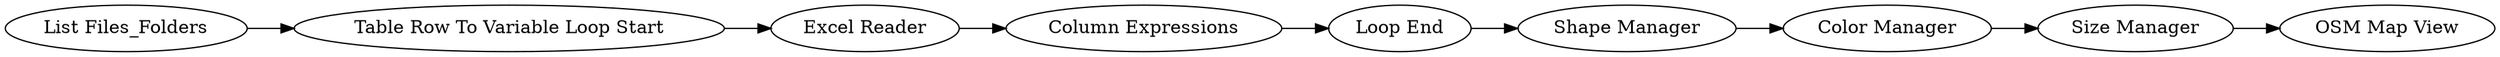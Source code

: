 digraph {
	5 -> 25
	4 -> 2
	3 -> 4
	2 -> 24
	25 -> 26
	26 -> 28
	24 -> 5
	28 -> 27
	5 [label="Loop End"]
	24 [label="Column Expressions"]
	27 [label="OSM Map View"]
	28 [label="Size Manager"]
	4 [label="Table Row To Variable Loop Start"]
	26 [label="Color Manager"]
	25 [label="Shape Manager"]
	3 [label="List Files_Folders"]
	2 [label="Excel Reader"]
	rankdir=LR
}
